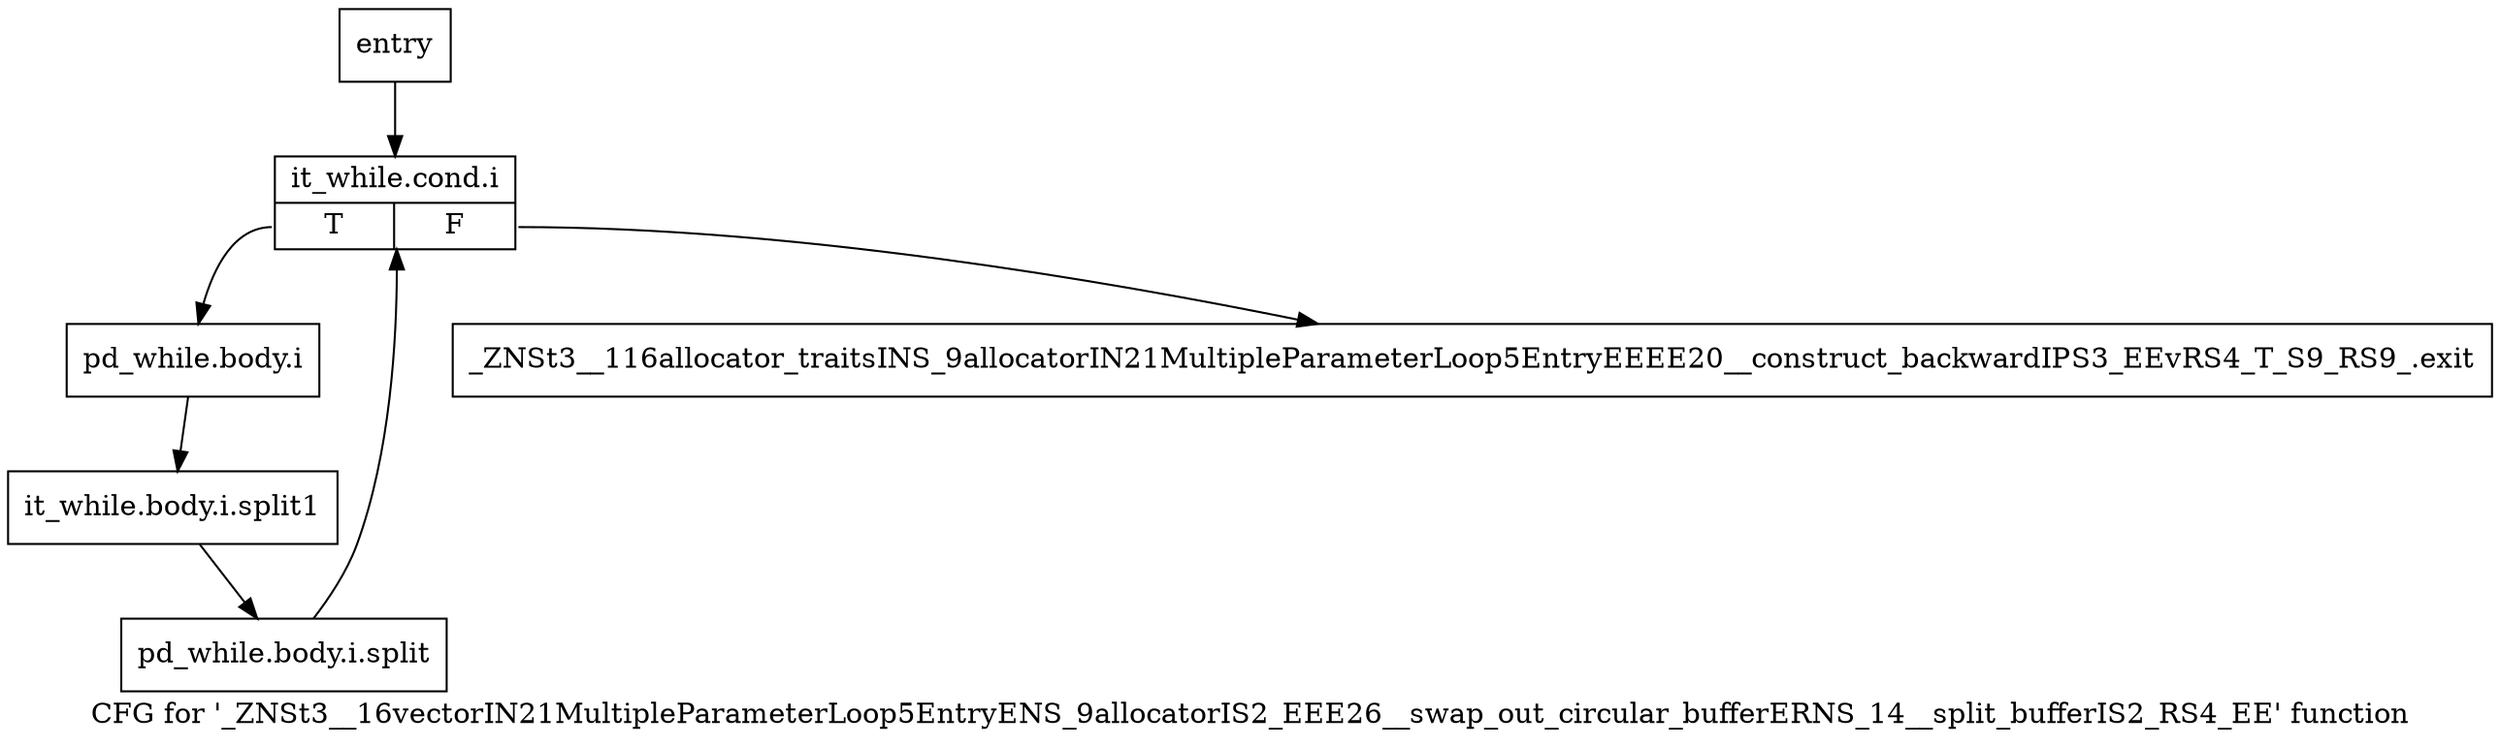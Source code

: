 digraph "CFG for '_ZNSt3__16vectorIN21MultipleParameterLoop5EntryENS_9allocatorIS2_EEE26__swap_out_circular_bufferERNS_14__split_bufferIS2_RS4_EE' function" {
	label="CFG for '_ZNSt3__16vectorIN21MultipleParameterLoop5EntryENS_9allocatorIS2_EEE26__swap_out_circular_bufferERNS_14__split_bufferIS2_RS4_EE' function";

	Node0x6af8ff0 [shape=record,label="{entry}"];
	Node0x6af8ff0 -> Node0x6af9040;
	Node0x6af9040 [shape=record,label="{it_while.cond.i|{<s0>T|<s1>F}}"];
	Node0x6af9040:s0 -> Node0x6af9090;
	Node0x6af9040:s1 -> Node0x6af90e0;
	Node0x6af9090 [shape=record,label="{pd_while.body.i}"];
	Node0x6af9090 -> Node0xae5d9f0;
	Node0xae5d9f0 [shape=record,label="{it_while.body.i.split1}"];
	Node0xae5d9f0 -> Node0xaea3990;
	Node0xaea3990 [shape=record,label="{pd_while.body.i.split}"];
	Node0xaea3990 -> Node0x6af9040;
	Node0x6af90e0 [shape=record,label="{_ZNSt3__116allocator_traitsINS_9allocatorIN21MultipleParameterLoop5EntryEEEE20__construct_backwardIPS3_EEvRS4_T_S9_RS9_.exit}"];
}
